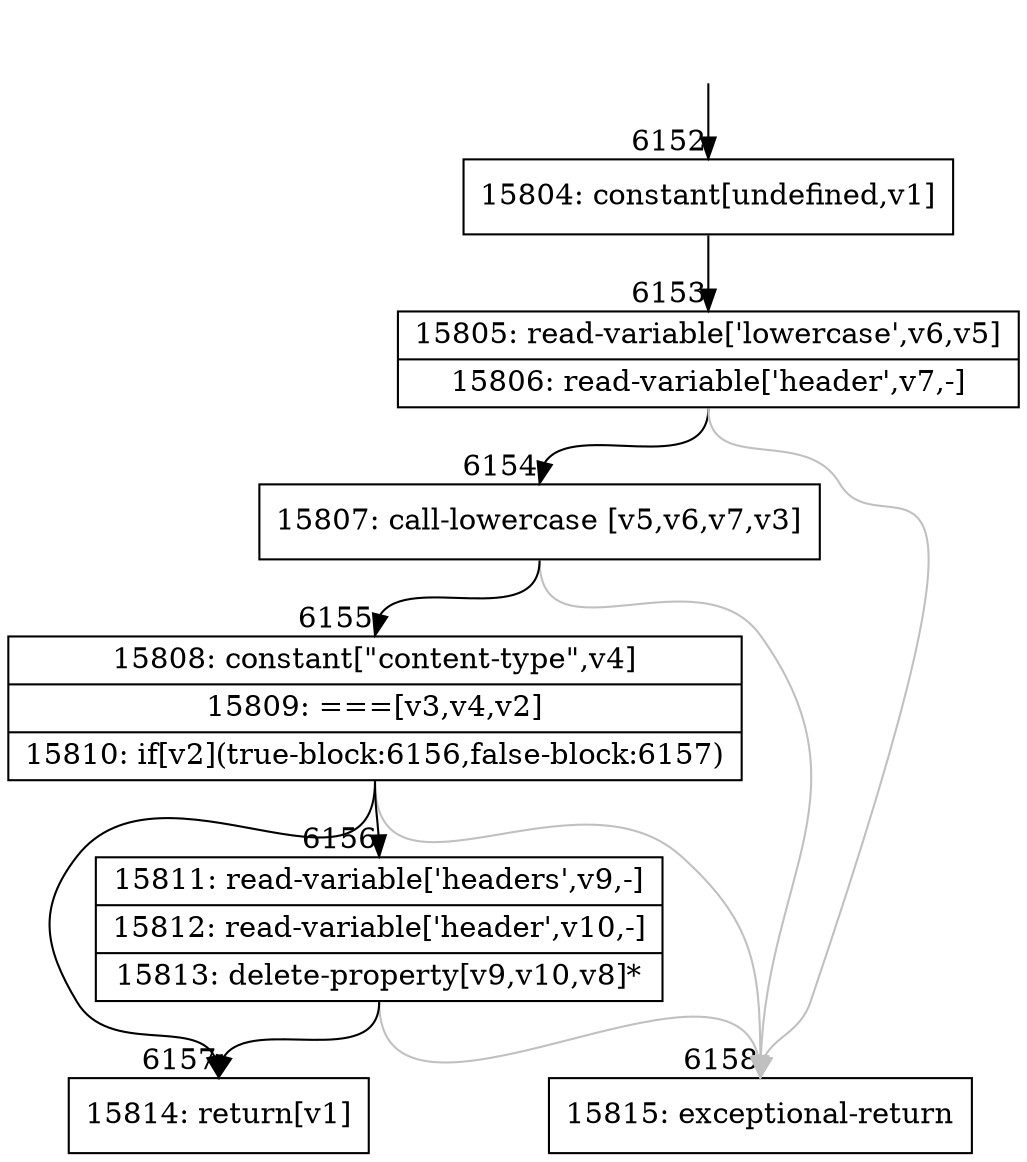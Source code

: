 digraph {
rankdir="TD"
BB_entry463[shape=none,label=""];
BB_entry463 -> BB6152 [tailport=s, headport=n, headlabel="    6152"]
BB6152 [shape=record label="{15804: constant[undefined,v1]}" ] 
BB6152 -> BB6153 [tailport=s, headport=n, headlabel="      6153"]
BB6153 [shape=record label="{15805: read-variable['lowercase',v6,v5]|15806: read-variable['header',v7,-]}" ] 
BB6153 -> BB6154 [tailport=s, headport=n, headlabel="      6154"]
BB6153 -> BB6158 [tailport=s, headport=n, color=gray, headlabel="      6158"]
BB6154 [shape=record label="{15807: call-lowercase [v5,v6,v7,v3]}" ] 
BB6154 -> BB6155 [tailport=s, headport=n, headlabel="      6155"]
BB6154 -> BB6158 [tailport=s, headport=n, color=gray]
BB6155 [shape=record label="{15808: constant[\"content-type\",v4]|15809: ===[v3,v4,v2]|15810: if[v2](true-block:6156,false-block:6157)}" ] 
BB6155 -> BB6156 [tailport=s, headport=n, headlabel="      6156"]
BB6155 -> BB6157 [tailport=s, headport=n, headlabel="      6157"]
BB6155 -> BB6158 [tailport=s, headport=n, color=gray]
BB6156 [shape=record label="{15811: read-variable['headers',v9,-]|15812: read-variable['header',v10,-]|15813: delete-property[v9,v10,v8]*}" ] 
BB6156 -> BB6157 [tailport=s, headport=n]
BB6156 -> BB6158 [tailport=s, headport=n, color=gray]
BB6157 [shape=record label="{15814: return[v1]}" ] 
BB6158 [shape=record label="{15815: exceptional-return}" ] 
//#$~ 10037
}

